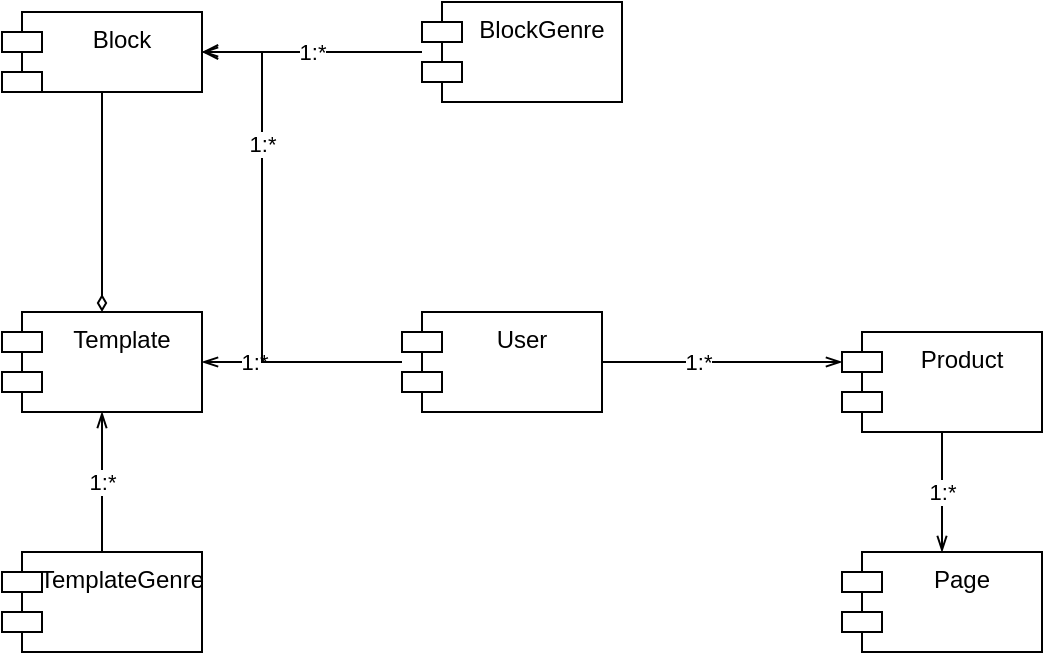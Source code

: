 <mxfile version="14.6.3" type="github" pages="2">
  <diagram name="领域模型" id="9f46799a-70d6-7492-0946-bef42562c5a5">
    <mxGraphModel dx="1426" dy="769" grid="1" gridSize="10" guides="1" tooltips="1" connect="1" arrows="1" fold="1" page="1" pageScale="1" pageWidth="1100" pageHeight="850" background="#ffffff" math="0" shadow="0">
      <root>
        <mxCell id="0" />
        <mxCell id="1" parent="0" />
        <mxCell id="GsSLp2DtThcRFbA4R3xw-9" style="edgeStyle=orthogonalEdgeStyle;rounded=0;orthogonalLoop=1;jettySize=auto;html=1;exitX=1;exitY=0.5;exitDx=0;exitDy=0;entryX=0;entryY=0;entryDx=0;entryDy=15;entryPerimeter=0;endArrow=openThin;endFill=0;" parent="1" source="GsSLp2DtThcRFbA4R3xw-1" target="GsSLp2DtThcRFbA4R3xw-2" edge="1">
          <mxGeometry relative="1" as="geometry" />
        </mxCell>
        <mxCell id="GsSLp2DtThcRFbA4R3xw-10" value="1:*" style="edgeLabel;html=1;align=center;verticalAlign=middle;resizable=0;points=[];" parent="GsSLp2DtThcRFbA4R3xw-9" vertex="1" connectable="0">
          <mxGeometry x="-0.2" relative="1" as="geometry">
            <mxPoint as="offset" />
          </mxGeometry>
        </mxCell>
        <mxCell id="GsSLp2DtThcRFbA4R3xw-11" style="edgeStyle=orthogonalEdgeStyle;rounded=0;orthogonalLoop=1;jettySize=auto;html=1;entryX=1;entryY=0.5;entryDx=0;entryDy=0;endArrow=openThin;endFill=0;" parent="1" source="GsSLp2DtThcRFbA4R3xw-1" target="GsSLp2DtThcRFbA4R3xw-4" edge="1">
          <mxGeometry relative="1" as="geometry" />
        </mxCell>
        <mxCell id="GsSLp2DtThcRFbA4R3xw-12" value="1:*" style="edgeLabel;html=1;align=center;verticalAlign=middle;resizable=0;points=[];" parent="GsSLp2DtThcRFbA4R3xw-11" vertex="1" connectable="0">
          <mxGeometry x="0.48" relative="1" as="geometry">
            <mxPoint as="offset" />
          </mxGeometry>
        </mxCell>
        <mxCell id="GsSLp2DtThcRFbA4R3xw-16" style="edgeStyle=orthogonalEdgeStyle;rounded=0;orthogonalLoop=1;jettySize=auto;html=1;entryX=1;entryY=0.5;entryDx=0;entryDy=0;endArrow=open;endFill=0;" parent="1" source="GsSLp2DtThcRFbA4R3xw-1" target="GsSLp2DtThcRFbA4R3xw-13" edge="1">
          <mxGeometry relative="1" as="geometry">
            <Array as="points">
              <mxPoint x="480" y="255" />
              <mxPoint x="480" y="100" />
            </Array>
          </mxGeometry>
        </mxCell>
        <mxCell id="GsSLp2DtThcRFbA4R3xw-17" value="1:*" style="edgeLabel;html=1;align=center;verticalAlign=middle;resizable=0;points=[];" parent="GsSLp2DtThcRFbA4R3xw-16" vertex="1" connectable="0">
          <mxGeometry x="0.403" relative="1" as="geometry">
            <mxPoint as="offset" />
          </mxGeometry>
        </mxCell>
        <mxCell id="GsSLp2DtThcRFbA4R3xw-1" value="User" style="shape=module;align=left;spacingLeft=20;align=center;verticalAlign=top;" parent="1" vertex="1">
          <mxGeometry x="550" y="230" width="100" height="50" as="geometry" />
        </mxCell>
        <mxCell id="GsSLp2DtThcRFbA4R3xw-8" value="1:*" style="edgeStyle=orthogonalEdgeStyle;rounded=0;orthogonalLoop=1;jettySize=auto;html=1;entryX=0.5;entryY=0;entryDx=0;entryDy=0;endArrow=openThin;endFill=0;" parent="1" source="GsSLp2DtThcRFbA4R3xw-2" target="GsSLp2DtThcRFbA4R3xw-3" edge="1">
          <mxGeometry relative="1" as="geometry" />
        </mxCell>
        <mxCell id="GsSLp2DtThcRFbA4R3xw-2" value="Product" style="shape=module;align=left;spacingLeft=20;align=center;verticalAlign=top;" parent="1" vertex="1">
          <mxGeometry x="770" y="240" width="100" height="50" as="geometry" />
        </mxCell>
        <mxCell id="GsSLp2DtThcRFbA4R3xw-3" value="Page" style="shape=module;align=left;spacingLeft=20;align=center;verticalAlign=top;" parent="1" vertex="1">
          <mxGeometry x="770" y="350" width="100" height="50" as="geometry" />
        </mxCell>
        <mxCell id="GsSLp2DtThcRFbA4R3xw-4" value="Template" style="shape=module;align=left;spacingLeft=20;align=center;verticalAlign=top;" parent="1" vertex="1">
          <mxGeometry x="350" y="230" width="100" height="50" as="geometry" />
        </mxCell>
        <mxCell id="GsSLp2DtThcRFbA4R3xw-6" value="1:*" style="edgeStyle=orthogonalEdgeStyle;rounded=0;orthogonalLoop=1;jettySize=auto;html=1;exitX=0.5;exitY=0;exitDx=0;exitDy=0;entryX=0.5;entryY=1;entryDx=0;entryDy=0;endArrow=openThin;endFill=0;" parent="1" source="GsSLp2DtThcRFbA4R3xw-5" target="GsSLp2DtThcRFbA4R3xw-4" edge="1">
          <mxGeometry relative="1" as="geometry" />
        </mxCell>
        <mxCell id="GsSLp2DtThcRFbA4R3xw-5" value="TemplateGenre" style="shape=module;align=left;spacingLeft=20;align=center;verticalAlign=top;" parent="1" vertex="1">
          <mxGeometry x="350" y="350" width="100" height="50" as="geometry" />
        </mxCell>
        <mxCell id="GsSLp2DtThcRFbA4R3xw-14" style="edgeStyle=orthogonalEdgeStyle;rounded=0;orthogonalLoop=1;jettySize=auto;html=1;entryX=0.5;entryY=0;entryDx=0;entryDy=0;endArrow=diamondThin;endFill=0;" parent="1" source="GsSLp2DtThcRFbA4R3xw-13" target="GsSLp2DtThcRFbA4R3xw-4" edge="1">
          <mxGeometry relative="1" as="geometry" />
        </mxCell>
        <mxCell id="GsSLp2DtThcRFbA4R3xw-13" value="Block" style="shape=module;align=left;spacingLeft=20;align=center;verticalAlign=top;" parent="1" vertex="1">
          <mxGeometry x="350" y="80" width="100" height="40" as="geometry" />
        </mxCell>
        <mxCell id="GsSLp2DtThcRFbA4R3xw-19" value="1:*" style="edgeStyle=orthogonalEdgeStyle;rounded=0;orthogonalLoop=1;jettySize=auto;html=1;entryX=1;entryY=0.5;entryDx=0;entryDy=0;endArrow=openThin;endFill=0;" parent="1" source="GsSLp2DtThcRFbA4R3xw-18" target="GsSLp2DtThcRFbA4R3xw-13" edge="1">
          <mxGeometry relative="1" as="geometry" />
        </mxCell>
        <mxCell id="GsSLp2DtThcRFbA4R3xw-18" value="BlockGenre" style="shape=module;align=left;spacingLeft=20;align=center;verticalAlign=top;" parent="1" vertex="1">
          <mxGeometry x="560" y="75" width="100" height="50" as="geometry" />
        </mxCell>
      </root>
    </mxGraphModel>
  </diagram>
  <diagram id="-YNd0W0oTM8WeW1mqgYb" name="业务流程">
    <mxGraphModel dx="1426" dy="769" grid="1" gridSize="10" guides="1" tooltips="1" connect="1" arrows="1" fold="1" page="1" pageScale="1" pageWidth="827" pageHeight="1169" math="0" shadow="0">
      <root>
        <mxCell id="yXgGWNLphn4EvVKS2Y_f-0" />
        <mxCell id="yXgGWNLphn4EvVKS2Y_f-1" parent="yXgGWNLphn4EvVKS2Y_f-0" />
        <mxCell id="-fLj06v8ISaF0RrZK65u-22" style="edgeStyle=orthogonalEdgeStyle;rounded=0;orthogonalLoop=1;jettySize=auto;html=1;entryX=0.5;entryY=0;entryDx=0;entryDy=0;" edge="1" parent="yXgGWNLphn4EvVKS2Y_f-1" source="-fLj06v8ISaF0RrZK65u-0" target="-fLj06v8ISaF0RrZK65u-3">
          <mxGeometry relative="1" as="geometry" />
        </mxCell>
        <mxCell id="-fLj06v8ISaF0RrZK65u-23" style="edgeStyle=orthogonalEdgeStyle;rounded=0;orthogonalLoop=1;jettySize=auto;html=1;" edge="1" parent="yXgGWNLphn4EvVKS2Y_f-1" source="-fLj06v8ISaF0RrZK65u-0" target="-fLj06v8ISaF0RrZK65u-5">
          <mxGeometry relative="1" as="geometry" />
        </mxCell>
        <mxCell id="-fLj06v8ISaF0RrZK65u-24" style="edgeStyle=orthogonalEdgeStyle;rounded=0;orthogonalLoop=1;jettySize=auto;html=1;entryX=0.5;entryY=0;entryDx=0;entryDy=0;" edge="1" parent="yXgGWNLphn4EvVKS2Y_f-1" source="-fLj06v8ISaF0RrZK65u-0" target="-fLj06v8ISaF0RrZK65u-4">
          <mxGeometry relative="1" as="geometry" />
        </mxCell>
        <mxCell id="-fLj06v8ISaF0RrZK65u-0" value="" style="ellipse;fillColor=#ffffff;strokeColor=#000000;" vertex="1" parent="yXgGWNLphn4EvVKS2Y_f-1">
          <mxGeometry x="460" y="470" width="30" height="30" as="geometry" />
        </mxCell>
        <mxCell id="-fLj06v8ISaF0RrZK65u-21" style="edgeStyle=orthogonalEdgeStyle;rounded=0;orthogonalLoop=1;jettySize=auto;html=1;" edge="1" parent="yXgGWNLphn4EvVKS2Y_f-1" source="-fLj06v8ISaF0RrZK65u-3" target="-fLj06v8ISaF0RrZK65u-6">
          <mxGeometry relative="1" as="geometry" />
        </mxCell>
        <mxCell id="-fLj06v8ISaF0RrZK65u-3" value="从空白创建" style="fontStyle=0;dashed=1;" vertex="1" parent="yXgGWNLphn4EvVKS2Y_f-1">
          <mxGeometry x="110" y="600" width="140" height="30" as="geometry" />
        </mxCell>
        <mxCell id="-fLj06v8ISaF0RrZK65u-26" style="edgeStyle=orthogonalEdgeStyle;rounded=0;orthogonalLoop=1;jettySize=auto;html=1;" edge="1" parent="yXgGWNLphn4EvVKS2Y_f-1" source="-fLj06v8ISaF0RrZK65u-4">
          <mxGeometry relative="1" as="geometry">
            <mxPoint x="700" y="870" as="targetPoint" />
          </mxGeometry>
        </mxCell>
        <mxCell id="-fLj06v8ISaF0RrZK65u-4" value="页面复制创建" style="fontStyle=0;dashed=1;" vertex="1" parent="yXgGWNLphn4EvVKS2Y_f-1">
          <mxGeometry x="690" y="600" width="140" height="30" as="geometry" />
        </mxCell>
        <mxCell id="-fLj06v8ISaF0RrZK65u-25" style="edgeStyle=orthogonalEdgeStyle;rounded=0;orthogonalLoop=1;jettySize=auto;html=1;" edge="1" parent="yXgGWNLphn4EvVKS2Y_f-1" source="-fLj06v8ISaF0RrZK65u-5" target="-fLj06v8ISaF0RrZK65u-13">
          <mxGeometry relative="1" as="geometry" />
        </mxCell>
        <mxCell id="-fLj06v8ISaF0RrZK65u-5" value="从模板创建" style="fontStyle=0;dashed=1;" vertex="1" parent="yXgGWNLphn4EvVKS2Y_f-1">
          <mxGeometry x="405" y="600" width="140" height="30" as="geometry" />
        </mxCell>
        <mxCell id="-fLj06v8ISaF0RrZK65u-20" style="edgeStyle=orthogonalEdgeStyle;rounded=0;orthogonalLoop=1;jettySize=auto;html=1;" edge="1" parent="yXgGWNLphn4EvVKS2Y_f-1" source="-fLj06v8ISaF0RrZK65u-6" target="-fLj06v8ISaF0RrZK65u-7">
          <mxGeometry relative="1" as="geometry" />
        </mxCell>
        <mxCell id="-fLj06v8ISaF0RrZK65u-30" value="无" style="edgeLabel;html=1;align=center;verticalAlign=middle;resizable=0;points=[];" vertex="1" connectable="0" parent="-fLj06v8ISaF0RrZK65u-20">
          <mxGeometry x="0.05" y="1" relative="1" as="geometry">
            <mxPoint as="offset" />
          </mxGeometry>
        </mxCell>
        <mxCell id="-fLj06v8ISaF0RrZK65u-28" style="edgeStyle=orthogonalEdgeStyle;rounded=0;orthogonalLoop=1;jettySize=auto;html=1;entryX=0.5;entryY=0;entryDx=0;entryDy=0;" edge="1" parent="yXgGWNLphn4EvVKS2Y_f-1" source="-fLj06v8ISaF0RrZK65u-6" target="-fLj06v8ISaF0RrZK65u-12">
          <mxGeometry relative="1" as="geometry" />
        </mxCell>
        <mxCell id="-fLj06v8ISaF0RrZK65u-32" value="有" style="edgeLabel;html=1;align=center;verticalAlign=middle;resizable=0;points=[];" vertex="1" connectable="0" parent="-fLj06v8ISaF0RrZK65u-28">
          <mxGeometry x="-0.461" relative="1" as="geometry">
            <mxPoint as="offset" />
          </mxGeometry>
        </mxCell>
        <mxCell id="-fLj06v8ISaF0RrZK65u-6" value="可用的区块组件" style="rhombus;" vertex="1" parent="yXgGWNLphn4EvVKS2Y_f-1">
          <mxGeometry x="110" y="700" width="140" height="90" as="geometry" />
        </mxCell>
        <mxCell id="-fLj06v8ISaF0RrZK65u-19" style="edgeStyle=orthogonalEdgeStyle;rounded=0;orthogonalLoop=1;jettySize=auto;html=1;entryX=0.5;entryY=0;entryDx=0;entryDy=0;" edge="1" parent="yXgGWNLphn4EvVKS2Y_f-1" source="-fLj06v8ISaF0RrZK65u-7" target="-fLj06v8ISaF0RrZK65u-8">
          <mxGeometry relative="1" as="geometry" />
        </mxCell>
        <mxCell id="-fLj06v8ISaF0RrZK65u-7" value="创建布局" style="fontStyle=0;dashed=1;" vertex="1" parent="yXgGWNLphn4EvVKS2Y_f-1">
          <mxGeometry x="110" y="870" width="140" height="30" as="geometry" />
        </mxCell>
        <mxCell id="-fLj06v8ISaF0RrZK65u-18" style="edgeStyle=orthogonalEdgeStyle;rounded=0;orthogonalLoop=1;jettySize=auto;html=1;entryX=0.5;entryY=0;entryDx=0;entryDy=0;" edge="1" parent="yXgGWNLphn4EvVKS2Y_f-1" source="-fLj06v8ISaF0RrZK65u-8" target="-fLj06v8ISaF0RrZK65u-9">
          <mxGeometry relative="1" as="geometry" />
        </mxCell>
        <mxCell id="-fLj06v8ISaF0RrZK65u-34" value="有" style="edgeLabel;html=1;align=center;verticalAlign=middle;resizable=0;points=[];" vertex="1" connectable="0" parent="-fLj06v8ISaF0RrZK65u-18">
          <mxGeometry x="-0.1" y="-2" relative="1" as="geometry">
            <mxPoint as="offset" />
          </mxGeometry>
        </mxCell>
        <mxCell id="-fLj06v8ISaF0RrZK65u-27" style="edgeStyle=orthogonalEdgeStyle;rounded=0;orthogonalLoop=1;jettySize=auto;html=1;" edge="1" parent="yXgGWNLphn4EvVKS2Y_f-1" source="-fLj06v8ISaF0RrZK65u-8" target="-fLj06v8ISaF0RrZK65u-11">
          <mxGeometry relative="1" as="geometry" />
        </mxCell>
        <mxCell id="-fLj06v8ISaF0RrZK65u-33" value="无" style="edgeLabel;html=1;align=center;verticalAlign=middle;resizable=0;points=[];" vertex="1" connectable="0" parent="-fLj06v8ISaF0RrZK65u-27">
          <mxGeometry x="0.167" relative="1" as="geometry">
            <mxPoint as="offset" />
          </mxGeometry>
        </mxCell>
        <mxCell id="-fLj06v8ISaF0RrZK65u-8" value="可用的组件" style="rhombus;" vertex="1" parent="yXgGWNLphn4EvVKS2Y_f-1">
          <mxGeometry x="110" y="970" width="140" height="90" as="geometry" />
        </mxCell>
        <mxCell id="-fLj06v8ISaF0RrZK65u-17" style="edgeStyle=orthogonalEdgeStyle;rounded=0;orthogonalLoop=1;jettySize=auto;html=1;" edge="1" parent="yXgGWNLphn4EvVKS2Y_f-1" source="-fLj06v8ISaF0RrZK65u-9">
          <mxGeometry relative="1" as="geometry">
            <mxPoint x="460" y="1115" as="targetPoint" />
          </mxGeometry>
        </mxCell>
        <mxCell id="-fLj06v8ISaF0RrZK65u-9" value="添加组件" style="fontStyle=0;dashed=1;" vertex="1" parent="yXgGWNLphn4EvVKS2Y_f-1">
          <mxGeometry x="110" y="1100" width="140" height="30" as="geometry" />
        </mxCell>
        <mxCell id="-fLj06v8ISaF0RrZK65u-10" value="" style="ellipse;html=1;shape=endState;fillColor=#000000;strokeColor=#000000;" vertex="1" parent="yXgGWNLphn4EvVKS2Y_f-1">
          <mxGeometry x="455" y="1100" width="30" height="30" as="geometry" />
        </mxCell>
        <mxCell id="-fLj06v8ISaF0RrZK65u-16" style="edgeStyle=orthogonalEdgeStyle;rounded=0;orthogonalLoop=1;jettySize=auto;html=1;entryX=0;entryY=0.5;entryDx=0;entryDy=0;exitX=0.5;exitY=1;exitDx=0;exitDy=0;" edge="1" parent="yXgGWNLphn4EvVKS2Y_f-1" source="-fLj06v8ISaF0RrZK65u-11" target="-fLj06v8ISaF0RrZK65u-10">
          <mxGeometry relative="1" as="geometry" />
        </mxCell>
        <mxCell id="-fLj06v8ISaF0RrZK65u-11" value="提交开发需求" style="fontStyle=0;dashed=1;fillColor=#008a00;strokeColor=#005700;fontColor=#ffffff;" vertex="1" parent="yXgGWNLphn4EvVKS2Y_f-1">
          <mxGeometry x="310" y="1000" width="140" height="30" as="geometry" />
        </mxCell>
        <mxCell id="-fLj06v8ISaF0RrZK65u-29" style="edgeStyle=orthogonalEdgeStyle;rounded=0;orthogonalLoop=1;jettySize=auto;html=1;entryX=0;entryY=0.5;entryDx=0;entryDy=0;" edge="1" parent="yXgGWNLphn4EvVKS2Y_f-1" source="-fLj06v8ISaF0RrZK65u-12" target="-fLj06v8ISaF0RrZK65u-13">
          <mxGeometry relative="1" as="geometry" />
        </mxCell>
        <mxCell id="-fLj06v8ISaF0RrZK65u-31" style="edgeStyle=orthogonalEdgeStyle;rounded=0;orthogonalLoop=1;jettySize=auto;html=1;entryX=0;entryY=0.5;entryDx=0;entryDy=0;" edge="1" parent="yXgGWNLphn4EvVKS2Y_f-1" source="-fLj06v8ISaF0RrZK65u-12" target="-fLj06v8ISaF0RrZK65u-6">
          <mxGeometry relative="1" as="geometry" />
        </mxCell>
        <mxCell id="-fLj06v8ISaF0RrZK65u-12" value="添加区块组件" style="fontStyle=0;dashed=1;" vertex="1" parent="yXgGWNLphn4EvVKS2Y_f-1">
          <mxGeometry x="400" y="870" width="140" height="30" as="geometry" />
        </mxCell>
        <mxCell id="-fLj06v8ISaF0RrZK65u-14" style="edgeStyle=orthogonalEdgeStyle;rounded=0;orthogonalLoop=1;jettySize=auto;html=1;entryX=1;entryY=0.5;entryDx=0;entryDy=0;exitX=0.5;exitY=1;exitDx=0;exitDy=0;" edge="1" parent="yXgGWNLphn4EvVKS2Y_f-1" source="-fLj06v8ISaF0RrZK65u-13" target="-fLj06v8ISaF0RrZK65u-10">
          <mxGeometry relative="1" as="geometry" />
        </mxCell>
        <mxCell id="-fLj06v8ISaF0RrZK65u-13" value="修改内容" style="fontStyle=0;dashed=1;" vertex="1" parent="yXgGWNLphn4EvVKS2Y_f-1">
          <mxGeometry x="600" y="870" width="140" height="30" as="geometry" />
        </mxCell>
      </root>
    </mxGraphModel>
  </diagram>
</mxfile>
